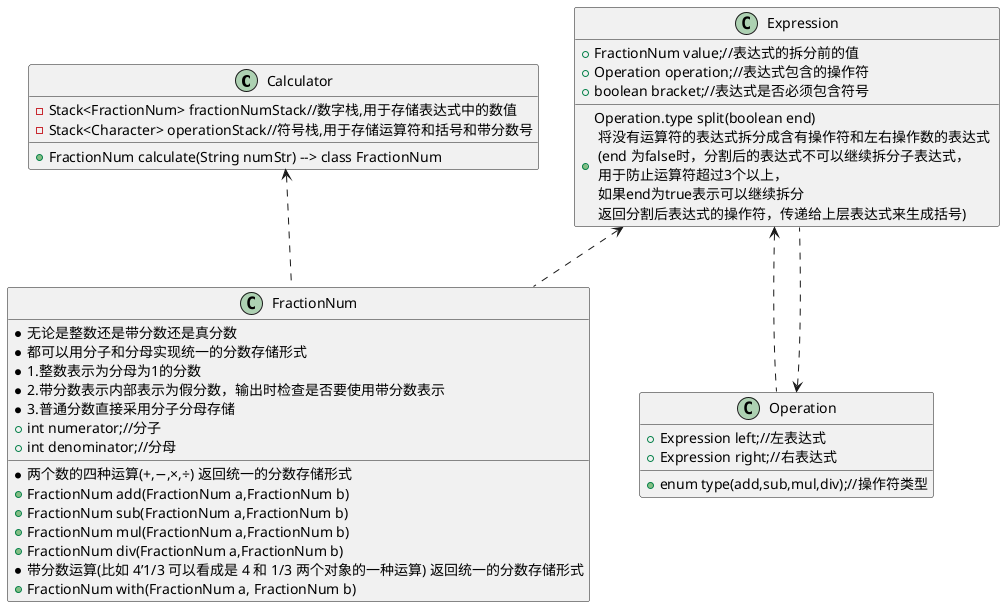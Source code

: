 @startuml
Calculator <.. FractionNum





Expression <.. FractionNum

Expression <.. Operation
Operation <.. Expression
class FractionNum{
* 无论是整数还是带分数还是真分数
* 都可以用分子和分母实现统一的分数存储形式
* 1.整数表示为分母为1的分数
* 2.带分数表示内部表示为假分数，输出时检查是否要使用带分数表示
* 3.普通分数直接采用分子分母存储
+ int numerator;//分子
+ int denominator;//分母

* 两个数的四种运算(+,−,×,÷) 返回统一的分数存储形式
+ FractionNum add(FractionNum a,FractionNum b)
+ FractionNum sub(FractionNum a,FractionNum b)
+ FractionNum mul(FractionNum a,FractionNum b)
+ FractionNum div(FractionNum a,FractionNum b)
* 带分数运算(比如 4’1/3 可以看成是 4 和 1/3 两个对象的一种运算) 返回统一的分数存储形式
+ FractionNum with(FractionNum a, FractionNum b)
}

class Expression{
+ FractionNum value;//表达式的拆分前的值
+ Operation operation;//表达式包含的操作符
+ boolean bracket;//表达式是否必须包含符号
+ Operation.type split(boolean end) \n 将没有运算符的表达式拆分成含有操作符和左右操作数的表达式 \n (end 为false时，分割后的表达式不可以继续拆分子表达式，\n 用于防止运算符超过3个以上，\n 如果end为true表示可以继续拆分 \n 返回分割后表达式的操作符，传递给上层表达式来生成括号)
}

class Calculator{
- Stack<FractionNum> fractionNumStack//数字栈,用于存储表达式中的数值
- Stack<Character> operationStack//符号栈,用于存储运算符和括号和带分数号
+ FractionNum calculate(String numStr) --> class FractionNum
}

class Operation{
+ enum type(add,sub,mul,div);//操作符类型
+ Expression left;//左表达式
+ Expression right;//右表达式
}
@enduml
